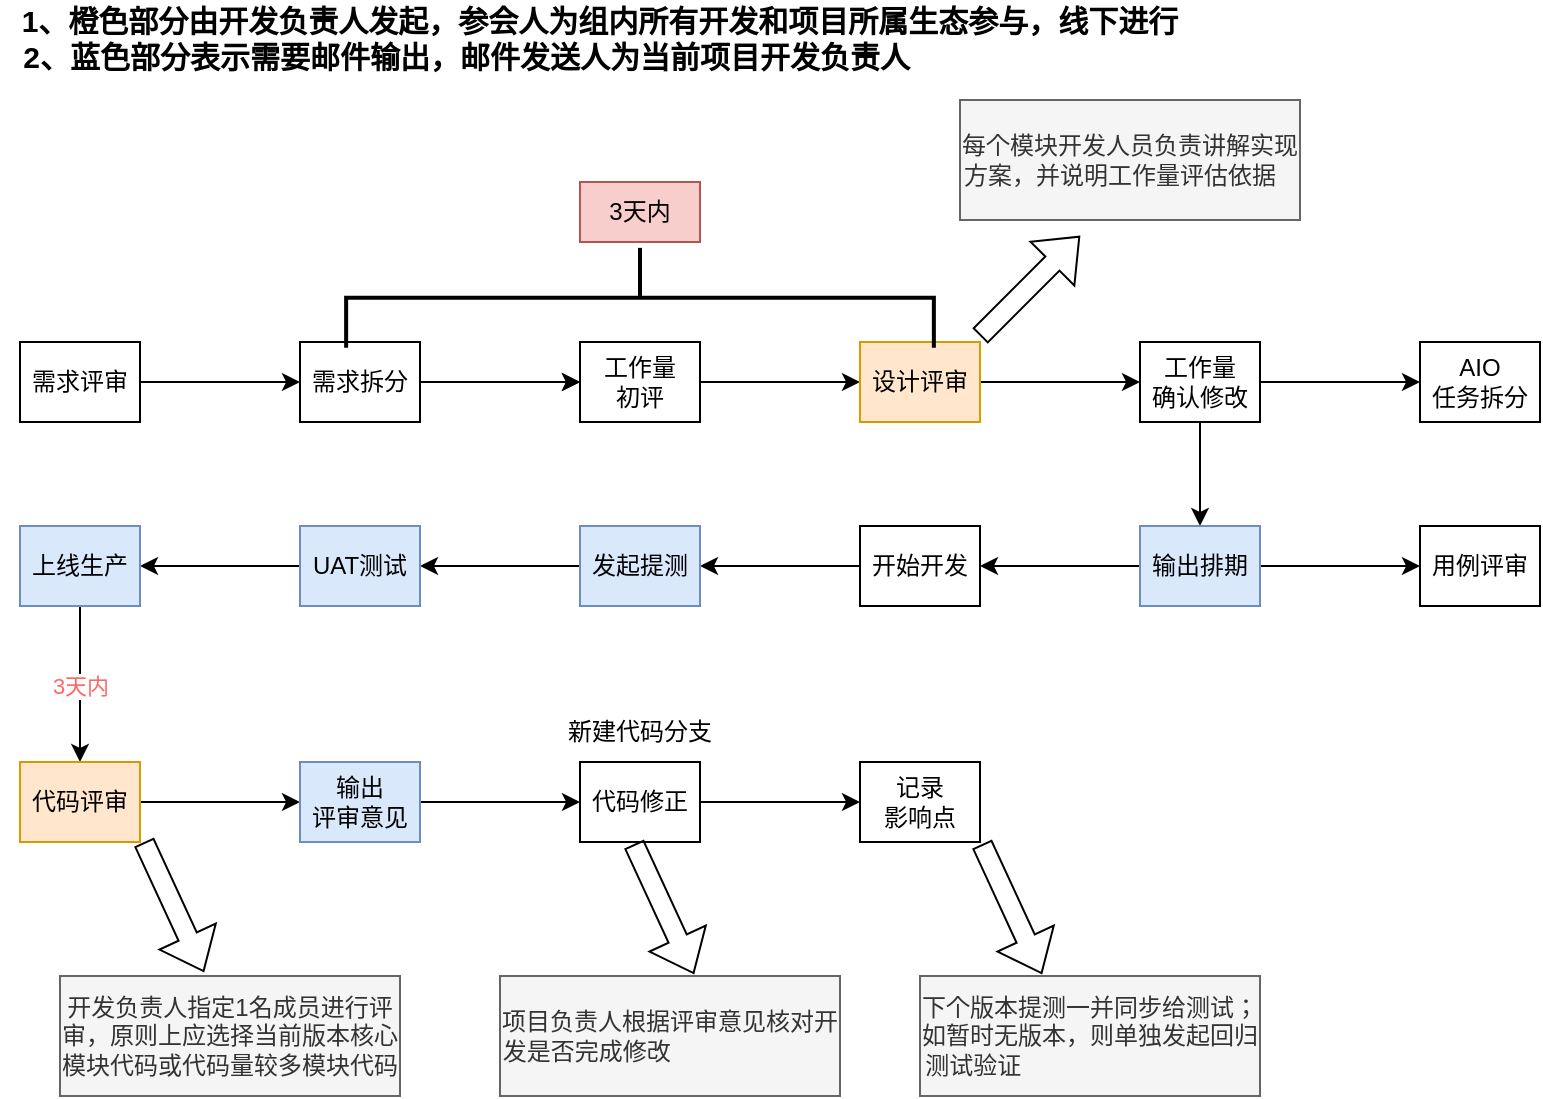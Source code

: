 <mxfile version="21.3.7" type="github">
  <diagram name="Page-1" id="edf60f1a-56cd-e834-aa8a-f176f3a09ee4">
    <mxGraphModel dx="1221" dy="631" grid="1" gridSize="10" guides="1" tooltips="1" connect="1" arrows="1" fold="1" page="1" pageScale="1" pageWidth="1100" pageHeight="850" background="none" math="0" shadow="0">
      <root>
        <mxCell id="0" />
        <mxCell id="1" parent="0" />
        <mxCell id="PUBMR1g08KAvNZrsVd03-31" value="" style="edgeStyle=orthogonalEdgeStyle;rounded=0;orthogonalLoop=1;jettySize=auto;html=1;" edge="1" parent="1" source="PUBMR1g08KAvNZrsVd03-29" target="PUBMR1g08KAvNZrsVd03-30">
          <mxGeometry relative="1" as="geometry" />
        </mxCell>
        <mxCell id="PUBMR1g08KAvNZrsVd03-29" value="需求评审" style="rounded=0;whiteSpace=wrap;html=1;" vertex="1" parent="1">
          <mxGeometry x="150" y="371" width="60" height="40" as="geometry" />
        </mxCell>
        <mxCell id="PUBMR1g08KAvNZrsVd03-33" value="" style="edgeStyle=orthogonalEdgeStyle;rounded=0;orthogonalLoop=1;jettySize=auto;html=1;" edge="1" parent="1" source="PUBMR1g08KAvNZrsVd03-30" target="PUBMR1g08KAvNZrsVd03-32">
          <mxGeometry relative="1" as="geometry" />
        </mxCell>
        <mxCell id="PUBMR1g08KAvNZrsVd03-34" value="" style="edgeStyle=orthogonalEdgeStyle;rounded=0;orthogonalLoop=1;jettySize=auto;html=1;" edge="1" parent="1" source="PUBMR1g08KAvNZrsVd03-30" target="PUBMR1g08KAvNZrsVd03-32">
          <mxGeometry relative="1" as="geometry" />
        </mxCell>
        <mxCell id="PUBMR1g08KAvNZrsVd03-30" value="需求拆分" style="rounded=0;whiteSpace=wrap;html=1;" vertex="1" parent="1">
          <mxGeometry x="290" y="371" width="60" height="40" as="geometry" />
        </mxCell>
        <mxCell id="PUBMR1g08KAvNZrsVd03-38" value="" style="edgeStyle=orthogonalEdgeStyle;rounded=0;orthogonalLoop=1;jettySize=auto;html=1;" edge="1" parent="1" source="PUBMR1g08KAvNZrsVd03-32" target="PUBMR1g08KAvNZrsVd03-37">
          <mxGeometry relative="1" as="geometry" />
        </mxCell>
        <mxCell id="PUBMR1g08KAvNZrsVd03-32" value="工作量&lt;br&gt;初评" style="rounded=0;whiteSpace=wrap;html=1;" vertex="1" parent="1">
          <mxGeometry x="430" y="371" width="60" height="40" as="geometry" />
        </mxCell>
        <mxCell id="PUBMR1g08KAvNZrsVd03-43" value="" style="edgeStyle=orthogonalEdgeStyle;rounded=0;orthogonalLoop=1;jettySize=auto;html=1;" edge="1" parent="1" source="PUBMR1g08KAvNZrsVd03-37" target="PUBMR1g08KAvNZrsVd03-42">
          <mxGeometry relative="1" as="geometry" />
        </mxCell>
        <mxCell id="PUBMR1g08KAvNZrsVd03-37" value="设计评审" style="rounded=0;whiteSpace=wrap;html=1;fillColor=#ffe6cc;strokeColor=#d79b00;" vertex="1" parent="1">
          <mxGeometry x="570" y="371" width="60" height="40" as="geometry" />
        </mxCell>
        <mxCell id="PUBMR1g08KAvNZrsVd03-45" value="" style="edgeStyle=orthogonalEdgeStyle;rounded=0;orthogonalLoop=1;jettySize=auto;html=1;" edge="1" parent="1" source="PUBMR1g08KAvNZrsVd03-42" target="PUBMR1g08KAvNZrsVd03-44">
          <mxGeometry relative="1" as="geometry" />
        </mxCell>
        <mxCell id="PUBMR1g08KAvNZrsVd03-47" value="" style="edgeStyle=orthogonalEdgeStyle;rounded=0;orthogonalLoop=1;jettySize=auto;html=1;" edge="1" parent="1" source="PUBMR1g08KAvNZrsVd03-42" target="PUBMR1g08KAvNZrsVd03-46">
          <mxGeometry relative="1" as="geometry" />
        </mxCell>
        <mxCell id="PUBMR1g08KAvNZrsVd03-42" value="工作量&lt;br&gt;确认修改" style="rounded=0;whiteSpace=wrap;html=1;" vertex="1" parent="1">
          <mxGeometry x="710" y="371" width="60" height="40" as="geometry" />
        </mxCell>
        <mxCell id="PUBMR1g08KAvNZrsVd03-49" value="" style="edgeStyle=orthogonalEdgeStyle;rounded=0;orthogonalLoop=1;jettySize=auto;html=1;" edge="1" parent="1" source="PUBMR1g08KAvNZrsVd03-44" target="PUBMR1g08KAvNZrsVd03-48">
          <mxGeometry relative="1" as="geometry" />
        </mxCell>
        <mxCell id="PUBMR1g08KAvNZrsVd03-77" value="" style="edgeStyle=orthogonalEdgeStyle;rounded=0;orthogonalLoop=1;jettySize=auto;html=1;" edge="1" parent="1" source="PUBMR1g08KAvNZrsVd03-44" target="PUBMR1g08KAvNZrsVd03-76">
          <mxGeometry relative="1" as="geometry" />
        </mxCell>
        <mxCell id="PUBMR1g08KAvNZrsVd03-44" value="输出排期" style="rounded=0;whiteSpace=wrap;html=1;fillColor=#dae8fc;strokeColor=#6c8ebf;" vertex="1" parent="1">
          <mxGeometry x="710" y="463" width="60" height="40" as="geometry" />
        </mxCell>
        <mxCell id="PUBMR1g08KAvNZrsVd03-46" value="AIO&lt;br&gt;任务拆分" style="rounded=0;whiteSpace=wrap;html=1;" vertex="1" parent="1">
          <mxGeometry x="850" y="371" width="60" height="40" as="geometry" />
        </mxCell>
        <mxCell id="PUBMR1g08KAvNZrsVd03-51" value="" style="edgeStyle=orthogonalEdgeStyle;rounded=0;orthogonalLoop=1;jettySize=auto;html=1;" edge="1" parent="1" source="PUBMR1g08KAvNZrsVd03-48" target="PUBMR1g08KAvNZrsVd03-50">
          <mxGeometry relative="1" as="geometry">
            <Array as="points">
              <mxPoint x="530" y="483" />
              <mxPoint x="530" y="483" />
            </Array>
          </mxGeometry>
        </mxCell>
        <mxCell id="PUBMR1g08KAvNZrsVd03-48" value="开始开发" style="rounded=0;whiteSpace=wrap;html=1;" vertex="1" parent="1">
          <mxGeometry x="570" y="463" width="60" height="40" as="geometry" />
        </mxCell>
        <mxCell id="PUBMR1g08KAvNZrsVd03-53" value="" style="edgeStyle=orthogonalEdgeStyle;rounded=0;orthogonalLoop=1;jettySize=auto;html=1;" edge="1" parent="1" source="PUBMR1g08KAvNZrsVd03-50" target="PUBMR1g08KAvNZrsVd03-52">
          <mxGeometry relative="1" as="geometry" />
        </mxCell>
        <mxCell id="PUBMR1g08KAvNZrsVd03-50" value="发起提测" style="rounded=0;whiteSpace=wrap;html=1;fillColor=#dae8fc;strokeColor=#6c8ebf;" vertex="1" parent="1">
          <mxGeometry x="430" y="463" width="60" height="40" as="geometry" />
        </mxCell>
        <mxCell id="PUBMR1g08KAvNZrsVd03-55" value="" style="edgeStyle=orthogonalEdgeStyle;rounded=0;orthogonalLoop=1;jettySize=auto;html=1;" edge="1" parent="1" source="PUBMR1g08KAvNZrsVd03-52" target="PUBMR1g08KAvNZrsVd03-54">
          <mxGeometry relative="1" as="geometry" />
        </mxCell>
        <mxCell id="PUBMR1g08KAvNZrsVd03-52" value="UAT测试" style="rounded=0;whiteSpace=wrap;html=1;fillColor=#dae8fc;strokeColor=#6c8ebf;" vertex="1" parent="1">
          <mxGeometry x="290" y="463" width="60" height="40" as="geometry" />
        </mxCell>
        <mxCell id="PUBMR1g08KAvNZrsVd03-57" value="" style="edgeStyle=orthogonalEdgeStyle;rounded=0;orthogonalLoop=1;jettySize=auto;html=1;" edge="1" parent="1" source="PUBMR1g08KAvNZrsVd03-54" target="PUBMR1g08KAvNZrsVd03-56">
          <mxGeometry relative="1" as="geometry" />
        </mxCell>
        <mxCell id="PUBMR1g08KAvNZrsVd03-80" value="3天内" style="edgeLabel;html=1;align=center;verticalAlign=middle;resizable=0;points=[];fontColor=#FF6666;" vertex="1" connectable="0" parent="PUBMR1g08KAvNZrsVd03-57">
          <mxGeometry x="0.212" y="-4" relative="1" as="geometry">
            <mxPoint x="4" y="-8" as="offset" />
          </mxGeometry>
        </mxCell>
        <mxCell id="PUBMR1g08KAvNZrsVd03-54" value="上线生产" style="rounded=0;whiteSpace=wrap;html=1;fillColor=#dae8fc;strokeColor=#6c8ebf;" vertex="1" parent="1">
          <mxGeometry x="150" y="463" width="60" height="40" as="geometry" />
        </mxCell>
        <mxCell id="PUBMR1g08KAvNZrsVd03-61" value="" style="edgeStyle=orthogonalEdgeStyle;rounded=0;orthogonalLoop=1;jettySize=auto;html=1;" edge="1" parent="1" source="PUBMR1g08KAvNZrsVd03-56" target="PUBMR1g08KAvNZrsVd03-60">
          <mxGeometry relative="1" as="geometry">
            <Array as="points">
              <mxPoint x="250" y="601" />
              <mxPoint x="250" y="601" />
            </Array>
          </mxGeometry>
        </mxCell>
        <mxCell id="PUBMR1g08KAvNZrsVd03-56" value="代码评审" style="rounded=0;whiteSpace=wrap;html=1;fillColor=#ffe6cc;strokeColor=#d79b00;" vertex="1" parent="1">
          <mxGeometry x="150" y="581" width="60" height="40" as="geometry" />
        </mxCell>
        <mxCell id="PUBMR1g08KAvNZrsVd03-65" value="" style="edgeStyle=orthogonalEdgeStyle;rounded=0;orthogonalLoop=1;jettySize=auto;html=1;" edge="1" parent="1" source="PUBMR1g08KAvNZrsVd03-60" target="PUBMR1g08KAvNZrsVd03-64">
          <mxGeometry relative="1" as="geometry" />
        </mxCell>
        <mxCell id="PUBMR1g08KAvNZrsVd03-60" value="输出&lt;br&gt;评审意见" style="rounded=0;whiteSpace=wrap;html=1;fillColor=#dae8fc;strokeColor=#6c8ebf;" vertex="1" parent="1">
          <mxGeometry x="290" y="581" width="60" height="40" as="geometry" />
        </mxCell>
        <mxCell id="PUBMR1g08KAvNZrsVd03-67" value="" style="edgeStyle=orthogonalEdgeStyle;rounded=0;orthogonalLoop=1;jettySize=auto;html=1;" edge="1" parent="1" source="PUBMR1g08KAvNZrsVd03-64" target="PUBMR1g08KAvNZrsVd03-66">
          <mxGeometry relative="1" as="geometry" />
        </mxCell>
        <mxCell id="PUBMR1g08KAvNZrsVd03-64" value="代码修正" style="rounded=0;whiteSpace=wrap;html=1;" vertex="1" parent="1">
          <mxGeometry x="430" y="581" width="60" height="40" as="geometry" />
        </mxCell>
        <mxCell id="PUBMR1g08KAvNZrsVd03-66" value="记录&lt;br&gt;影响点" style="rounded=0;whiteSpace=wrap;html=1;" vertex="1" parent="1">
          <mxGeometry x="570" y="581" width="60" height="40" as="geometry" />
        </mxCell>
        <mxCell id="PUBMR1g08KAvNZrsVd03-68" value="新建代码分支" style="text;html=1;strokeColor=none;fillColor=none;align=center;verticalAlign=middle;whiteSpace=wrap;rounded=0;" vertex="1" parent="1">
          <mxGeometry x="420" y="551" width="80" height="30" as="geometry" />
        </mxCell>
        <mxCell id="PUBMR1g08KAvNZrsVd03-76" value="用例评审" style="rounded=0;whiteSpace=wrap;html=1;" vertex="1" parent="1">
          <mxGeometry x="850" y="463" width="60" height="40" as="geometry" />
        </mxCell>
        <mxCell id="PUBMR1g08KAvNZrsVd03-78" value="" style="strokeWidth=2;html=1;shape=mxgraph.flowchart.annotation_2;align=left;labelPosition=right;pointerEvents=1;rotation=90;" vertex="1" parent="1">
          <mxGeometry x="435" y="202" width="50" height="293.87" as="geometry" />
        </mxCell>
        <mxCell id="PUBMR1g08KAvNZrsVd03-79" value="3天内" style="text;html=1;strokeColor=#b85450;fillColor=#f8cecc;align=center;verticalAlign=middle;whiteSpace=wrap;rounded=0;" vertex="1" parent="1">
          <mxGeometry x="430" y="291" width="60" height="30" as="geometry" />
        </mxCell>
        <mxCell id="PUBMR1g08KAvNZrsVd03-82" value="1、橙色部分由开发负责人发起，参会人为组内所有开发和项目所属生态参与，线下进行&lt;br style=&quot;font-size: 15px;&quot;&gt;&amp;nbsp; 2、蓝色部分表示需要邮件输出，邮件发送人为当前项目开发负责人&amp;nbsp; &amp;nbsp; &amp;nbsp; &amp;nbsp; &amp;nbsp; &amp;nbsp; &amp;nbsp; &amp;nbsp; &amp;nbsp; &amp;nbsp; &amp;nbsp; &amp;nbsp; &amp;nbsp; &amp;nbsp; &amp;nbsp; &amp;nbsp; &amp;nbsp;&amp;nbsp; &amp;nbsp; &amp;nbsp; &amp;nbsp; &amp;nbsp; &amp;nbsp; &amp;nbsp; &amp;nbsp; &amp;nbsp; &amp;nbsp; &amp;nbsp; &amp;nbsp; &amp;nbsp; &amp;nbsp; &amp;nbsp; &amp;nbsp; &amp;nbsp; &amp;nbsp; &amp;nbsp; &amp;nbsp; &amp;nbsp; &amp;nbsp; &amp;nbsp; &amp;nbsp; &amp;nbsp; &amp;nbsp; &amp;nbsp; &amp;nbsp; &amp;nbsp; &amp;nbsp; &amp;nbsp; &amp;nbsp; &amp;nbsp; &amp;nbsp; &amp;nbsp; &amp;nbsp; &amp;nbsp; &amp;nbsp; &amp;nbsp; &amp;nbsp; &amp;nbsp;&amp;nbsp;" style="text;html=1;strokeColor=none;fillColor=none;align=center;verticalAlign=middle;whiteSpace=wrap;rounded=0;fontStyle=1;fontSize=15;" vertex="1" parent="1">
          <mxGeometry x="140" y="205" width="600" height="45" as="geometry" />
        </mxCell>
        <mxCell id="PUBMR1g08KAvNZrsVd03-83" value="" style="shape=flexArrow;endArrow=classic;html=1;rounded=0;" edge="1" parent="1">
          <mxGeometry width="50" height="50" relative="1" as="geometry">
            <mxPoint x="630" y="368" as="sourcePoint" />
            <mxPoint x="680" y="318" as="targetPoint" />
          </mxGeometry>
        </mxCell>
        <mxCell id="PUBMR1g08KAvNZrsVd03-84" value="每个模块开发人员负责讲解实现方案，并说明工作量评估依据&amp;nbsp; &amp;nbsp;" style="rounded=0;whiteSpace=wrap;html=1;fillColor=#f5f5f5;fontColor=#333333;strokeColor=#666666;" vertex="1" parent="1">
          <mxGeometry x="620" y="250" width="170" height="60" as="geometry" />
        </mxCell>
        <mxCell id="PUBMR1g08KAvNZrsVd03-85" value="" style="shape=flexArrow;endArrow=classic;html=1;rounded=0;" edge="1" parent="1">
          <mxGeometry width="50" height="50" relative="1" as="geometry">
            <mxPoint x="212" y="621" as="sourcePoint" />
            <mxPoint x="242" y="686" as="targetPoint" />
          </mxGeometry>
        </mxCell>
        <mxCell id="PUBMR1g08KAvNZrsVd03-86" value="开发负责人指定1名成员进行评审，原则上应选择当前版本核心模块代码或代码量较多模块代码" style="rounded=0;whiteSpace=wrap;html=1;fillColor=#f5f5f5;fontColor=#333333;strokeColor=#666666;" vertex="1" parent="1">
          <mxGeometry x="170" y="688" width="170" height="60" as="geometry" />
        </mxCell>
        <mxCell id="PUBMR1g08KAvNZrsVd03-88" value="" style="shape=flexArrow;endArrow=classic;html=1;rounded=0;" edge="1" parent="1">
          <mxGeometry width="50" height="50" relative="1" as="geometry">
            <mxPoint x="631" y="622" as="sourcePoint" />
            <mxPoint x="661" y="687" as="targetPoint" />
          </mxGeometry>
        </mxCell>
        <mxCell id="PUBMR1g08KAvNZrsVd03-89" value="下个版本提测一并同步给测试；&lt;br&gt;如暂时无版本，则单独发起回归测试验证&amp;nbsp; &amp;nbsp; &amp;nbsp; &amp;nbsp; &amp;nbsp; &amp;nbsp; &amp;nbsp; &amp;nbsp; &amp;nbsp; &amp;nbsp; &amp;nbsp; &amp;nbsp; &amp;nbsp; &amp;nbsp; &amp;nbsp; &amp;nbsp; &amp;nbsp; &amp;nbsp;" style="rounded=0;whiteSpace=wrap;html=1;fillColor=#f5f5f5;fontColor=#333333;strokeColor=#666666;" vertex="1" parent="1">
          <mxGeometry x="600" y="688" width="170" height="60" as="geometry" />
        </mxCell>
        <mxCell id="PUBMR1g08KAvNZrsVd03-90" value="" style="shape=flexArrow;endArrow=classic;html=1;rounded=0;" edge="1" parent="1">
          <mxGeometry width="50" height="50" relative="1" as="geometry">
            <mxPoint x="457" y="622" as="sourcePoint" />
            <mxPoint x="487" y="687" as="targetPoint" />
          </mxGeometry>
        </mxCell>
        <mxCell id="PUBMR1g08KAvNZrsVd03-91" value="项目负责人根据评审意见核对开发是否完成修改&amp;nbsp; &amp;nbsp; &amp;nbsp; &amp;nbsp; &amp;nbsp; &amp;nbsp; &amp;nbsp; &amp;nbsp; &amp;nbsp; &amp;nbsp; &amp;nbsp; &amp;nbsp; &amp;nbsp;" style="rounded=0;whiteSpace=wrap;html=1;fillColor=#f5f5f5;fontColor=#333333;strokeColor=#666666;" vertex="1" parent="1">
          <mxGeometry x="390" y="688" width="170" height="60" as="geometry" />
        </mxCell>
      </root>
    </mxGraphModel>
  </diagram>
</mxfile>
